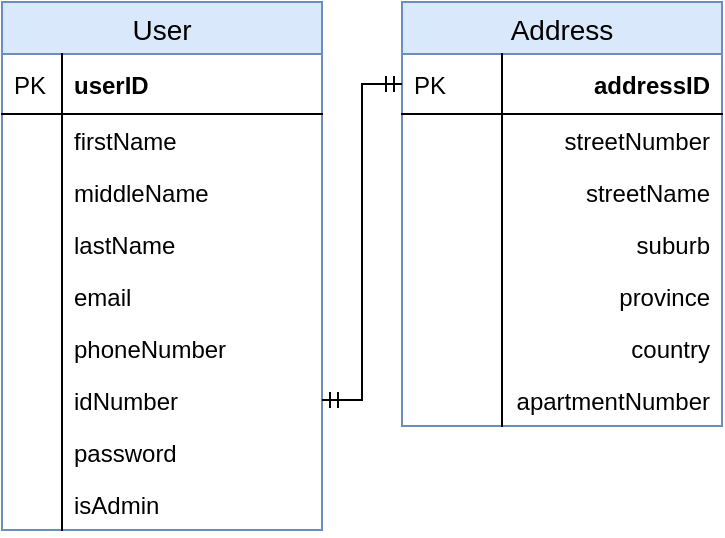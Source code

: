 <mxfile version="12.6.5" type="device"><diagram id="rlhbWHCO26YLHQ6rnHxe" name="Page-1"><mxGraphModel dx="1038" dy="607" grid="1" gridSize="10" guides="1" tooltips="1" connect="1" arrows="1" fold="1" page="1" pageScale="1" pageWidth="850" pageHeight="1100" math="0" shadow="0"><root><mxCell id="0"/><mxCell id="1" parent="0"/><mxCell id="3PY-tKbTbrquR5Z_0ktH-1" value="User" style="swimlane;fontStyle=0;childLayout=stackLayout;horizontal=1;startSize=26;fillColor=#dae8fc;horizontalStack=0;resizeParent=1;resizeParentMax=0;resizeLast=0;collapsible=1;marginBottom=0;swimlaneFillColor=#ffffff;align=center;fontSize=14;strokeColor=#6c8ebf;" vertex="1" parent="1"><mxGeometry x="120" y="280" width="160" height="264" as="geometry"/></mxCell><mxCell id="3PY-tKbTbrquR5Z_0ktH-2" value="userID" style="shape=partialRectangle;top=0;left=0;right=0;bottom=1;align=left;verticalAlign=middle;fillColor=none;spacingLeft=34;spacingRight=4;overflow=hidden;rotatable=0;points=[[0,0.5],[1,0.5]];portConstraint=eastwest;dropTarget=0;fontStyle=1;fontSize=12;" vertex="1" parent="3PY-tKbTbrquR5Z_0ktH-1"><mxGeometry y="26" width="160" height="30" as="geometry"/></mxCell><mxCell id="3PY-tKbTbrquR5Z_0ktH-3" value="PK" style="shape=partialRectangle;top=0;left=0;bottom=0;fillColor=none;align=left;verticalAlign=middle;spacingLeft=4;spacingRight=4;overflow=hidden;rotatable=0;points=[];portConstraint=eastwest;part=1;fontSize=12;" vertex="1" connectable="0" parent="3PY-tKbTbrquR5Z_0ktH-2"><mxGeometry width="30" height="30" as="geometry"/></mxCell><mxCell id="3PY-tKbTbrquR5Z_0ktH-4" value="firstName" style="shape=partialRectangle;top=0;left=0;right=0;bottom=0;align=left;verticalAlign=top;fillColor=none;spacingLeft=34;spacingRight=4;overflow=hidden;rotatable=0;points=[[0,0.5],[1,0.5]];portConstraint=eastwest;dropTarget=0;fontSize=12;" vertex="1" parent="3PY-tKbTbrquR5Z_0ktH-1"><mxGeometry y="56" width="160" height="26" as="geometry"/></mxCell><mxCell id="3PY-tKbTbrquR5Z_0ktH-5" value="" style="shape=partialRectangle;top=0;left=0;bottom=0;fillColor=none;align=left;verticalAlign=top;spacingLeft=4;spacingRight=4;overflow=hidden;rotatable=0;points=[];portConstraint=eastwest;part=1;fontSize=12;" vertex="1" connectable="0" parent="3PY-tKbTbrquR5Z_0ktH-4"><mxGeometry width="30" height="26" as="geometry"/></mxCell><mxCell id="3PY-tKbTbrquR5Z_0ktH-6" value="middleName" style="shape=partialRectangle;top=0;left=0;right=0;bottom=0;align=left;verticalAlign=top;fillColor=none;spacingLeft=34;spacingRight=4;overflow=hidden;rotatable=0;points=[[0,0.5],[1,0.5]];portConstraint=eastwest;dropTarget=0;fontSize=12;" vertex="1" parent="3PY-tKbTbrquR5Z_0ktH-1"><mxGeometry y="82" width="160" height="26" as="geometry"/></mxCell><mxCell id="3PY-tKbTbrquR5Z_0ktH-7" value="" style="shape=partialRectangle;top=0;left=0;bottom=0;fillColor=none;align=left;verticalAlign=top;spacingLeft=4;spacingRight=4;overflow=hidden;rotatable=0;points=[];portConstraint=eastwest;part=1;fontSize=12;" vertex="1" connectable="0" parent="3PY-tKbTbrquR5Z_0ktH-6"><mxGeometry width="30" height="26" as="geometry"/></mxCell><mxCell id="3PY-tKbTbrquR5Z_0ktH-8" value="lastName" style="shape=partialRectangle;top=0;left=0;right=0;bottom=0;align=left;verticalAlign=top;fillColor=none;spacingLeft=34;spacingRight=4;overflow=hidden;rotatable=0;points=[[0,0.5],[1,0.5]];portConstraint=eastwest;dropTarget=0;fontSize=12;" vertex="1" parent="3PY-tKbTbrquR5Z_0ktH-1"><mxGeometry y="108" width="160" height="26" as="geometry"/></mxCell><mxCell id="3PY-tKbTbrquR5Z_0ktH-9" value="" style="shape=partialRectangle;top=0;left=0;bottom=0;fillColor=none;align=left;verticalAlign=top;spacingLeft=4;spacingRight=4;overflow=hidden;rotatable=0;points=[];portConstraint=eastwest;part=1;fontSize=12;" vertex="1" connectable="0" parent="3PY-tKbTbrquR5Z_0ktH-8"><mxGeometry width="30" height="26" as="geometry"/></mxCell><mxCell id="3PY-tKbTbrquR5Z_0ktH-12" value="email" style="shape=partialRectangle;top=0;left=0;right=0;bottom=0;align=left;verticalAlign=top;fillColor=none;spacingLeft=34;spacingRight=4;overflow=hidden;rotatable=0;points=[[0,0.5],[1,0.5]];portConstraint=eastwest;dropTarget=0;fontSize=12;" vertex="1" parent="3PY-tKbTbrquR5Z_0ktH-1"><mxGeometry y="134" width="160" height="26" as="geometry"/></mxCell><mxCell id="3PY-tKbTbrquR5Z_0ktH-13" value="" style="shape=partialRectangle;top=0;left=0;bottom=0;fillColor=none;align=left;verticalAlign=top;spacingLeft=4;spacingRight=4;overflow=hidden;rotatable=0;points=[];portConstraint=eastwest;part=1;fontSize=12;" vertex="1" connectable="0" parent="3PY-tKbTbrquR5Z_0ktH-12"><mxGeometry width="30" height="26" as="geometry"/></mxCell><mxCell id="3PY-tKbTbrquR5Z_0ktH-14" value="phoneNumber" style="shape=partialRectangle;top=0;left=0;right=0;bottom=0;align=left;verticalAlign=top;fillColor=none;spacingLeft=34;spacingRight=4;overflow=hidden;rotatable=0;points=[[0,0.5],[1,0.5]];portConstraint=eastwest;dropTarget=0;fontSize=12;" vertex="1" parent="3PY-tKbTbrquR5Z_0ktH-1"><mxGeometry y="160" width="160" height="26" as="geometry"/></mxCell><mxCell id="3PY-tKbTbrquR5Z_0ktH-15" value="" style="shape=partialRectangle;top=0;left=0;bottom=0;fillColor=none;align=left;verticalAlign=top;spacingLeft=4;spacingRight=4;overflow=hidden;rotatable=0;points=[];portConstraint=eastwest;part=1;fontSize=12;" vertex="1" connectable="0" parent="3PY-tKbTbrquR5Z_0ktH-14"><mxGeometry width="30" height="26" as="geometry"/></mxCell><mxCell id="3PY-tKbTbrquR5Z_0ktH-16" value="idNumber" style="shape=partialRectangle;top=0;left=0;right=0;bottom=0;align=left;verticalAlign=top;fillColor=none;spacingLeft=34;spacingRight=4;overflow=hidden;rotatable=0;points=[[0,0.5],[1,0.5]];portConstraint=eastwest;dropTarget=0;fontSize=12;" vertex="1" parent="3PY-tKbTbrquR5Z_0ktH-1"><mxGeometry y="186" width="160" height="26" as="geometry"/></mxCell><mxCell id="3PY-tKbTbrquR5Z_0ktH-17" value="" style="shape=partialRectangle;top=0;left=0;bottom=0;fillColor=none;align=left;verticalAlign=top;spacingLeft=4;spacingRight=4;overflow=hidden;rotatable=0;points=[];portConstraint=eastwest;part=1;fontSize=12;" vertex="1" connectable="0" parent="3PY-tKbTbrquR5Z_0ktH-16"><mxGeometry width="30" height="26" as="geometry"/></mxCell><mxCell id="3PY-tKbTbrquR5Z_0ktH-20" value="password" style="shape=partialRectangle;top=0;left=0;right=0;bottom=0;align=left;verticalAlign=top;fillColor=none;spacingLeft=34;spacingRight=4;overflow=hidden;rotatable=0;points=[[0,0.5],[1,0.5]];portConstraint=eastwest;dropTarget=0;fontSize=12;" vertex="1" parent="3PY-tKbTbrquR5Z_0ktH-1"><mxGeometry y="212" width="160" height="26" as="geometry"/></mxCell><mxCell id="3PY-tKbTbrquR5Z_0ktH-21" value="" style="shape=partialRectangle;top=0;left=0;bottom=0;fillColor=none;align=left;verticalAlign=top;spacingLeft=4;spacingRight=4;overflow=hidden;rotatable=0;points=[];portConstraint=eastwest;part=1;fontSize=12;" vertex="1" connectable="0" parent="3PY-tKbTbrquR5Z_0ktH-20"><mxGeometry width="30" height="26" as="geometry"/></mxCell><mxCell id="3PY-tKbTbrquR5Z_0ktH-18" value="isAdmin" style="shape=partialRectangle;top=0;left=0;right=0;bottom=0;align=left;verticalAlign=top;fillColor=none;spacingLeft=34;spacingRight=4;overflow=hidden;rotatable=0;points=[[0,0.5],[1,0.5]];portConstraint=eastwest;dropTarget=0;fontSize=12;" vertex="1" parent="3PY-tKbTbrquR5Z_0ktH-1"><mxGeometry y="238" width="160" height="26" as="geometry"/></mxCell><mxCell id="3PY-tKbTbrquR5Z_0ktH-19" value="" style="shape=partialRectangle;top=0;left=0;bottom=0;fillColor=none;align=left;verticalAlign=top;spacingLeft=4;spacingRight=4;overflow=hidden;rotatable=0;points=[];portConstraint=eastwest;part=1;fontSize=12;" vertex="1" connectable="0" parent="3PY-tKbTbrquR5Z_0ktH-18"><mxGeometry width="30" height="26" as="geometry"/></mxCell><mxCell id="3PY-tKbTbrquR5Z_0ktH-22" value="Address" style="swimlane;fontStyle=0;childLayout=stackLayout;horizontal=1;startSize=26;fillColor=#dae8fc;horizontalStack=0;resizeParent=1;resizeParentMax=0;resizeLast=0;collapsible=1;marginBottom=0;swimlaneFillColor=#ffffff;align=center;fontSize=14;strokeColor=#6c8ebf;" vertex="1" parent="1"><mxGeometry x="320" y="280" width="160" height="212" as="geometry"/></mxCell><mxCell id="3PY-tKbTbrquR5Z_0ktH-23" value="addressID" style="shape=partialRectangle;top=0;left=0;right=0;bottom=1;align=right;verticalAlign=middle;fillColor=none;spacingLeft=34;spacingRight=4;overflow=hidden;rotatable=0;points=[[0,0.5],[1,0.5]];portConstraint=eastwest;dropTarget=0;fontStyle=1;fontSize=12;" vertex="1" parent="3PY-tKbTbrquR5Z_0ktH-22"><mxGeometry y="26" width="160" height="30" as="geometry"/></mxCell><mxCell id="3PY-tKbTbrquR5Z_0ktH-24" value="PK" style="shape=partialRectangle;top=0;left=0;bottom=0;fillColor=none;align=left;verticalAlign=middle;spacingLeft=4;spacingRight=4;overflow=hidden;rotatable=0;points=[];portConstraint=eastwest;part=1;fontSize=12;" vertex="1" connectable="0" parent="3PY-tKbTbrquR5Z_0ktH-23"><mxGeometry width="50" height="30" as="geometry"/></mxCell><mxCell id="3PY-tKbTbrquR5Z_0ktH-25" value="streetNumber" style="shape=partialRectangle;top=0;left=0;right=0;bottom=0;align=right;verticalAlign=top;fillColor=none;spacingLeft=34;spacingRight=4;overflow=hidden;rotatable=0;points=[[0,0.5],[1,0.5]];portConstraint=eastwest;dropTarget=0;fontSize=12;" vertex="1" parent="3PY-tKbTbrquR5Z_0ktH-22"><mxGeometry y="56" width="160" height="26" as="geometry"/></mxCell><mxCell id="3PY-tKbTbrquR5Z_0ktH-26" value="" style="shape=partialRectangle;top=0;left=0;bottom=0;fillColor=none;align=left;verticalAlign=top;spacingLeft=4;spacingRight=4;overflow=hidden;rotatable=0;points=[];portConstraint=eastwest;part=1;fontSize=12;" vertex="1" connectable="0" parent="3PY-tKbTbrquR5Z_0ktH-25"><mxGeometry width="50" height="26" as="geometry"/></mxCell><mxCell id="3PY-tKbTbrquR5Z_0ktH-27" value="streetName" style="shape=partialRectangle;top=0;left=0;right=0;bottom=0;align=right;verticalAlign=top;fillColor=none;spacingLeft=34;spacingRight=4;overflow=hidden;rotatable=0;points=[[0,0.5],[1,0.5]];portConstraint=eastwest;dropTarget=0;fontSize=12;" vertex="1" parent="3PY-tKbTbrquR5Z_0ktH-22"><mxGeometry y="82" width="160" height="26" as="geometry"/></mxCell><mxCell id="3PY-tKbTbrquR5Z_0ktH-28" value="" style="shape=partialRectangle;top=0;left=0;bottom=0;fillColor=none;align=left;verticalAlign=top;spacingLeft=4;spacingRight=4;overflow=hidden;rotatable=0;points=[];portConstraint=eastwest;part=1;fontSize=12;" vertex="1" connectable="0" parent="3PY-tKbTbrquR5Z_0ktH-27"><mxGeometry width="50" height="26" as="geometry"/></mxCell><mxCell id="3PY-tKbTbrquR5Z_0ktH-29" value="suburb" style="shape=partialRectangle;top=0;left=0;right=0;bottom=0;align=right;verticalAlign=top;fillColor=none;spacingLeft=34;spacingRight=4;overflow=hidden;rotatable=0;points=[[0,0.5],[1,0.5]];portConstraint=eastwest;dropTarget=0;fontSize=12;" vertex="1" parent="3PY-tKbTbrquR5Z_0ktH-22"><mxGeometry y="108" width="160" height="26" as="geometry"/></mxCell><mxCell id="3PY-tKbTbrquR5Z_0ktH-30" value="" style="shape=partialRectangle;top=0;left=0;bottom=0;fillColor=none;align=left;verticalAlign=top;spacingLeft=4;spacingRight=4;overflow=hidden;rotatable=0;points=[];portConstraint=eastwest;part=1;fontSize=12;" vertex="1" connectable="0" parent="3PY-tKbTbrquR5Z_0ktH-29"><mxGeometry width="50" height="26" as="geometry"/></mxCell><mxCell id="3PY-tKbTbrquR5Z_0ktH-31" value="province" style="shape=partialRectangle;top=0;left=0;right=0;bottom=0;align=right;verticalAlign=top;fillColor=none;spacingLeft=34;spacingRight=4;overflow=hidden;rotatable=0;points=[[0,0.5],[1,0.5]];portConstraint=eastwest;dropTarget=0;fontSize=12;" vertex="1" parent="3PY-tKbTbrquR5Z_0ktH-22"><mxGeometry y="134" width="160" height="26" as="geometry"/></mxCell><mxCell id="3PY-tKbTbrquR5Z_0ktH-32" value="" style="shape=partialRectangle;top=0;left=0;bottom=0;fillColor=none;align=left;verticalAlign=top;spacingLeft=4;spacingRight=4;overflow=hidden;rotatable=0;points=[];portConstraint=eastwest;part=1;fontSize=12;" vertex="1" connectable="0" parent="3PY-tKbTbrquR5Z_0ktH-31"><mxGeometry width="50" height="26" as="geometry"/></mxCell><mxCell id="3PY-tKbTbrquR5Z_0ktH-33" value="country" style="shape=partialRectangle;top=0;left=0;right=0;bottom=0;align=right;verticalAlign=top;fillColor=none;spacingLeft=34;spacingRight=4;overflow=hidden;rotatable=0;points=[[0,0.5],[1,0.5]];portConstraint=eastwest;dropTarget=0;fontSize=12;" vertex="1" parent="3PY-tKbTbrquR5Z_0ktH-22"><mxGeometry y="160" width="160" height="26" as="geometry"/></mxCell><mxCell id="3PY-tKbTbrquR5Z_0ktH-34" value="" style="shape=partialRectangle;top=0;left=0;bottom=0;fillColor=none;align=left;verticalAlign=top;spacingLeft=4;spacingRight=4;overflow=hidden;rotatable=0;points=[];portConstraint=eastwest;part=1;fontSize=12;" vertex="1" connectable="0" parent="3PY-tKbTbrquR5Z_0ktH-33"><mxGeometry width="50" height="26" as="geometry"/></mxCell><mxCell id="3PY-tKbTbrquR5Z_0ktH-41" value="apartmentNumber" style="shape=partialRectangle;top=0;left=0;right=0;bottom=0;align=right;verticalAlign=top;fillColor=none;spacingLeft=34;spacingRight=4;overflow=hidden;rotatable=0;points=[[0,0.5],[1,0.5]];portConstraint=eastwest;dropTarget=0;fontSize=12;" vertex="1" parent="3PY-tKbTbrquR5Z_0ktH-22"><mxGeometry y="186" width="160" height="26" as="geometry"/></mxCell><mxCell id="3PY-tKbTbrquR5Z_0ktH-42" value="" style="shape=partialRectangle;top=0;left=0;bottom=0;fillColor=none;align=left;verticalAlign=top;spacingLeft=4;spacingRight=4;overflow=hidden;rotatable=0;points=[];portConstraint=eastwest;part=1;fontSize=12;" vertex="1" connectable="0" parent="3PY-tKbTbrquR5Z_0ktH-41"><mxGeometry width="50" height="26" as="geometry"/></mxCell><mxCell id="3PY-tKbTbrquR5Z_0ktH-43" style="edgeStyle=orthogonalEdgeStyle;rounded=0;orthogonalLoop=1;jettySize=auto;html=1;exitX=1;exitY=0.5;exitDx=0;exitDy=0;entryX=0;entryY=0.5;entryDx=0;entryDy=0;startArrow=ERmandOne;startFill=0;endArrow=ERmandOne;endFill=0;" edge="1" parent="1" source="3PY-tKbTbrquR5Z_0ktH-16" target="3PY-tKbTbrquR5Z_0ktH-23"><mxGeometry relative="1" as="geometry"/></mxCell></root></mxGraphModel></diagram></mxfile>